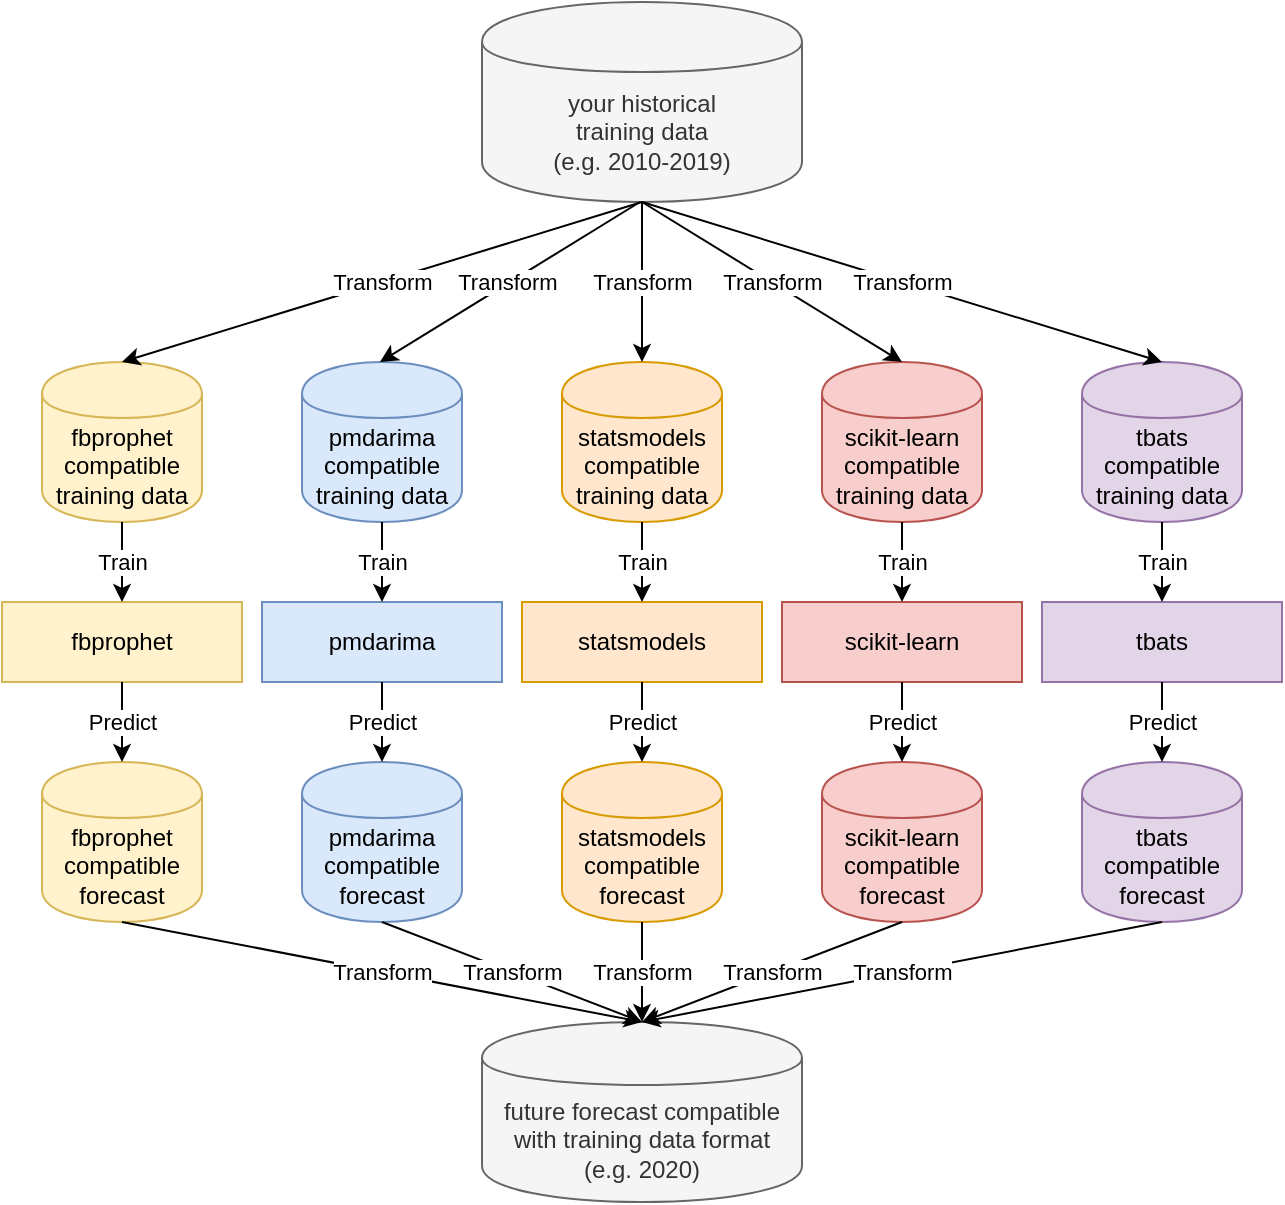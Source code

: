 <mxfile version="13.3.4"><diagram id="lLRrKO3BsOSVtCkT9k-j" name="Page-1"><mxGraphModel dx="1639" dy="876" grid="1" gridSize="10" guides="1" tooltips="1" connect="1" arrows="1" fold="1" page="1" pageScale="1" pageWidth="850" pageHeight="1100" math="0" shadow="0"><root><mxCell id="0"/><mxCell id="1" parent="0"/><mxCell id="tQzQsU_0AWP3bHPvB44o-1" value="fbprophet" style="rounded=0;whiteSpace=wrap;html=1;fillColor=#fff2cc;strokeColor=#d6b656;" vertex="1" parent="1"><mxGeometry x="110" y="370" width="120" height="40" as="geometry"/></mxCell><mxCell id="tQzQsU_0AWP3bHPvB44o-2" value="pmdarima" style="rounded=0;whiteSpace=wrap;html=1;fillColor=#dae8fc;strokeColor=#6c8ebf;" vertex="1" parent="1"><mxGeometry x="240" y="370" width="120" height="40" as="geometry"/></mxCell><mxCell id="tQzQsU_0AWP3bHPvB44o-3" value="statsmodels" style="rounded=0;whiteSpace=wrap;html=1;fillColor=#ffe6cc;strokeColor=#d79b00;" vertex="1" parent="1"><mxGeometry x="370" y="370" width="120" height="40" as="geometry"/></mxCell><mxCell id="tQzQsU_0AWP3bHPvB44o-4" value="scikit-learn" style="rounded=0;whiteSpace=wrap;html=1;fillColor=#f8cecc;strokeColor=#b85450;" vertex="1" parent="1"><mxGeometry x="500" y="370" width="120" height="40" as="geometry"/></mxCell><mxCell id="tQzQsU_0AWP3bHPvB44o-5" value="tbats" style="rounded=0;whiteSpace=wrap;html=1;fillColor=#e1d5e7;strokeColor=#9673a6;" vertex="1" parent="1"><mxGeometry x="630" y="370" width="120" height="40" as="geometry"/></mxCell><mxCell id="tQzQsU_0AWP3bHPvB44o-15" value="fbprophet compatible training data" style="shape=cylinder;whiteSpace=wrap;html=1;boundedLbl=1;backgroundOutline=1;fillColor=#fff2cc;strokeColor=#d6b656;" vertex="1" parent="1"><mxGeometry x="130" y="250" width="80" height="80" as="geometry"/></mxCell><mxCell id="tQzQsU_0AWP3bHPvB44o-16" value="pmdarima&lt;br&gt;compatible training data" style="shape=cylinder;whiteSpace=wrap;html=1;boundedLbl=1;backgroundOutline=1;fillColor=#dae8fc;strokeColor=#6c8ebf;" vertex="1" parent="1"><mxGeometry x="260" y="250" width="80" height="80" as="geometry"/></mxCell><mxCell id="tQzQsU_0AWP3bHPvB44o-17" value="statsmodels&lt;br&gt;compatible training data" style="shape=cylinder;whiteSpace=wrap;html=1;boundedLbl=1;backgroundOutline=1;fillColor=#ffe6cc;strokeColor=#d79b00;" vertex="1" parent="1"><mxGeometry x="390" y="250" width="80" height="80" as="geometry"/></mxCell><mxCell id="tQzQsU_0AWP3bHPvB44o-18" value="scikit-learn&lt;br&gt;compatible training data" style="shape=cylinder;whiteSpace=wrap;html=1;boundedLbl=1;backgroundOutline=1;fillColor=#f8cecc;strokeColor=#b85450;" vertex="1" parent="1"><mxGeometry x="520" y="250" width="80" height="80" as="geometry"/></mxCell><mxCell id="tQzQsU_0AWP3bHPvB44o-19" value="tbats&lt;br&gt;compatible training data" style="shape=cylinder;whiteSpace=wrap;html=1;boundedLbl=1;backgroundOutline=1;fillColor=#e1d5e7;strokeColor=#9673a6;" vertex="1" parent="1"><mxGeometry x="650" y="250" width="80" height="80" as="geometry"/></mxCell><mxCell id="tQzQsU_0AWP3bHPvB44o-21" value="your historical&lt;br&gt;training data &lt;br&gt;(e.g. 2010-2019)" style="shape=cylinder;whiteSpace=wrap;html=1;boundedLbl=1;backgroundOutline=1;fillColor=#f5f5f5;strokeColor=#666666;fontColor=#333333;" vertex="1" parent="1"><mxGeometry x="350" y="70" width="160" height="100" as="geometry"/></mxCell><mxCell id="tQzQsU_0AWP3bHPvB44o-22" value="Transform" style="endArrow=classic;html=1;exitX=0.5;exitY=1;exitDx=0;exitDy=0;entryX=0.5;entryY=0;entryDx=0;entryDy=0;" edge="1" parent="1" source="tQzQsU_0AWP3bHPvB44o-21" target="tQzQsU_0AWP3bHPvB44o-15"><mxGeometry width="50" height="50" relative="1" as="geometry"><mxPoint x="390" y="530" as="sourcePoint"/><mxPoint x="440" y="480" as="targetPoint"/></mxGeometry></mxCell><mxCell id="tQzQsU_0AWP3bHPvB44o-23" value="Transform&amp;nbsp;" style="endArrow=classic;html=1;entryX=0.5;entryY=0;entryDx=0;entryDy=0;" edge="1" parent="1"><mxGeometry width="50" height="50" relative="1" as="geometry"><mxPoint x="429" y="170" as="sourcePoint"/><mxPoint x="299" y="250" as="targetPoint"/></mxGeometry></mxCell><mxCell id="tQzQsU_0AWP3bHPvB44o-24" value="Transform" style="endArrow=classic;html=1;entryX=0.5;entryY=0;entryDx=0;entryDy=0;" edge="1" parent="1" target="tQzQsU_0AWP3bHPvB44o-17"><mxGeometry width="50" height="50" relative="1" as="geometry"><mxPoint x="430" y="170" as="sourcePoint"/><mxPoint x="310" y="260" as="targetPoint"/></mxGeometry></mxCell><mxCell id="tQzQsU_0AWP3bHPvB44o-25" value="Transform" style="endArrow=classic;html=1;entryX=0.5;entryY=0;entryDx=0;entryDy=0;" edge="1" parent="1" target="tQzQsU_0AWP3bHPvB44o-18"><mxGeometry width="50" height="50" relative="1" as="geometry"><mxPoint x="430" y="170" as="sourcePoint"/><mxPoint x="440" y="260" as="targetPoint"/></mxGeometry></mxCell><mxCell id="tQzQsU_0AWP3bHPvB44o-26" value="Transform" style="endArrow=classic;html=1;entryX=0.5;entryY=0;entryDx=0;entryDy=0;verticalAlign=middle;" edge="1" parent="1" target="tQzQsU_0AWP3bHPvB44o-19"><mxGeometry width="50" height="50" relative="1" as="geometry"><mxPoint x="430" y="170" as="sourcePoint"/><mxPoint x="570" y="260" as="targetPoint"/></mxGeometry></mxCell><mxCell id="tQzQsU_0AWP3bHPvB44o-39" value="Train" style="endArrow=classic;html=1;exitX=0.5;exitY=1;exitDx=0;exitDy=0;entryX=0.5;entryY=0;entryDx=0;entryDy=0;" edge="1" parent="1" source="tQzQsU_0AWP3bHPvB44o-15" target="tQzQsU_0AWP3bHPvB44o-1"><mxGeometry width="50" height="50" relative="1" as="geometry"><mxPoint x="440" y="180" as="sourcePoint"/><mxPoint x="180" y="260" as="targetPoint"/></mxGeometry></mxCell><mxCell id="tQzQsU_0AWP3bHPvB44o-40" value="Train" style="endArrow=classic;html=1;exitX=0.5;exitY=1;exitDx=0;exitDy=0;entryX=0.5;entryY=0;entryDx=0;entryDy=0;" edge="1" parent="1" source="tQzQsU_0AWP3bHPvB44o-16" target="tQzQsU_0AWP3bHPvB44o-2"><mxGeometry width="50" height="50" relative="1" as="geometry"><mxPoint x="180" y="340" as="sourcePoint"/><mxPoint x="190" y="380" as="targetPoint"/></mxGeometry></mxCell><mxCell id="tQzQsU_0AWP3bHPvB44o-41" value="Train" style="endArrow=classic;html=1;exitX=0.5;exitY=1;exitDx=0;exitDy=0;entryX=0.5;entryY=0;entryDx=0;entryDy=0;" edge="1" parent="1" source="tQzQsU_0AWP3bHPvB44o-17" target="tQzQsU_0AWP3bHPvB44o-3"><mxGeometry width="50" height="50" relative="1" as="geometry"><mxPoint x="310" y="340" as="sourcePoint"/><mxPoint x="310" y="380" as="targetPoint"/></mxGeometry></mxCell><mxCell id="tQzQsU_0AWP3bHPvB44o-42" value="Train" style="endArrow=classic;html=1;entryX=0.5;entryY=0;entryDx=0;entryDy=0;exitX=0.5;exitY=1;exitDx=0;exitDy=0;" edge="1" parent="1" source="tQzQsU_0AWP3bHPvB44o-18" target="tQzQsU_0AWP3bHPvB44o-4"><mxGeometry width="50" height="50" relative="1" as="geometry"><mxPoint x="560" y="340" as="sourcePoint"/><mxPoint x="440" y="380" as="targetPoint"/></mxGeometry></mxCell><mxCell id="tQzQsU_0AWP3bHPvB44o-43" value="Train" style="endArrow=classic;html=1;entryX=0.5;entryY=0;entryDx=0;entryDy=0;exitX=0.5;exitY=1;exitDx=0;exitDy=0;" edge="1" parent="1" source="tQzQsU_0AWP3bHPvB44o-19" target="tQzQsU_0AWP3bHPvB44o-5"><mxGeometry width="50" height="50" relative="1" as="geometry"><mxPoint x="570" y="340" as="sourcePoint"/><mxPoint x="570" y="380" as="targetPoint"/></mxGeometry></mxCell><mxCell id="tQzQsU_0AWP3bHPvB44o-44" value="fbprophet compatible forecast" style="shape=cylinder;whiteSpace=wrap;html=1;boundedLbl=1;backgroundOutline=1;fillColor=#fff2cc;strokeColor=#d6b656;" vertex="1" parent="1"><mxGeometry x="130" y="450" width="80" height="80" as="geometry"/></mxCell><mxCell id="tQzQsU_0AWP3bHPvB44o-45" value="pmdarima&lt;br&gt;compatible forecast" style="shape=cylinder;whiteSpace=wrap;html=1;boundedLbl=1;backgroundOutline=1;fillColor=#dae8fc;strokeColor=#6c8ebf;" vertex="1" parent="1"><mxGeometry x="260" y="450" width="80" height="80" as="geometry"/></mxCell><mxCell id="tQzQsU_0AWP3bHPvB44o-46" value="statsmodels&lt;br&gt;compatible forecast" style="shape=cylinder;whiteSpace=wrap;html=1;boundedLbl=1;backgroundOutline=1;fillColor=#ffe6cc;strokeColor=#d79b00;" vertex="1" parent="1"><mxGeometry x="390" y="450" width="80" height="80" as="geometry"/></mxCell><mxCell id="tQzQsU_0AWP3bHPvB44o-47" value="scikit-learn&lt;br&gt;compatible forecast" style="shape=cylinder;whiteSpace=wrap;html=1;boundedLbl=1;backgroundOutline=1;fillColor=#f8cecc;strokeColor=#b85450;" vertex="1" parent="1"><mxGeometry x="520" y="450" width="80" height="80" as="geometry"/></mxCell><mxCell id="tQzQsU_0AWP3bHPvB44o-49" value="tbats&lt;br&gt;compatible forecast" style="shape=cylinder;whiteSpace=wrap;html=1;boundedLbl=1;backgroundOutline=1;fillColor=#e1d5e7;strokeColor=#9673a6;" vertex="1" parent="1"><mxGeometry x="650" y="450" width="80" height="80" as="geometry"/></mxCell><mxCell id="tQzQsU_0AWP3bHPvB44o-50" value="Predict" style="endArrow=classic;html=1;exitX=0.5;exitY=1;exitDx=0;exitDy=0;entryX=0.5;entryY=0;entryDx=0;entryDy=0;" edge="1" parent="1" source="tQzQsU_0AWP3bHPvB44o-1" target="tQzQsU_0AWP3bHPvB44o-44"><mxGeometry width="50" height="50" relative="1" as="geometry"><mxPoint x="180" y="340" as="sourcePoint"/><mxPoint x="180" y="380" as="targetPoint"/></mxGeometry></mxCell><mxCell id="tQzQsU_0AWP3bHPvB44o-51" value="Predict" style="endArrow=classic;html=1;exitX=0.5;exitY=1;exitDx=0;exitDy=0;entryX=0.5;entryY=0;entryDx=0;entryDy=0;" edge="1" parent="1" source="tQzQsU_0AWP3bHPvB44o-2" target="tQzQsU_0AWP3bHPvB44o-45"><mxGeometry width="50" height="50" relative="1" as="geometry"><mxPoint x="180" y="420" as="sourcePoint"/><mxPoint x="180" y="460" as="targetPoint"/></mxGeometry></mxCell><mxCell id="tQzQsU_0AWP3bHPvB44o-52" value="Predict" style="endArrow=classic;html=1;exitX=0.5;exitY=1;exitDx=0;exitDy=0;entryX=0.5;entryY=0;entryDx=0;entryDy=0;" edge="1" parent="1" source="tQzQsU_0AWP3bHPvB44o-3" target="tQzQsU_0AWP3bHPvB44o-46"><mxGeometry width="50" height="50" relative="1" as="geometry"><mxPoint x="310" y="420" as="sourcePoint"/><mxPoint x="310" y="460" as="targetPoint"/></mxGeometry></mxCell><mxCell id="tQzQsU_0AWP3bHPvB44o-53" value="Predict" style="endArrow=classic;html=1;exitX=0.5;exitY=1;exitDx=0;exitDy=0;entryX=0.5;entryY=0;entryDx=0;entryDy=0;" edge="1" parent="1" source="tQzQsU_0AWP3bHPvB44o-4" target="tQzQsU_0AWP3bHPvB44o-47"><mxGeometry width="50" height="50" relative="1" as="geometry"><mxPoint x="440" y="420" as="sourcePoint"/><mxPoint x="440" y="460" as="targetPoint"/></mxGeometry></mxCell><mxCell id="tQzQsU_0AWP3bHPvB44o-54" value="Predict" style="endArrow=classic;html=1;exitX=0.5;exitY=1;exitDx=0;exitDy=0;entryX=0.5;entryY=0;entryDx=0;entryDy=0;" edge="1" parent="1" source="tQzQsU_0AWP3bHPvB44o-5" target="tQzQsU_0AWP3bHPvB44o-49"><mxGeometry width="50" height="50" relative="1" as="geometry"><mxPoint x="570" y="420" as="sourcePoint"/><mxPoint x="570" y="460" as="targetPoint"/></mxGeometry></mxCell><mxCell id="tQzQsU_0AWP3bHPvB44o-56" value="future forecast compatible with training data format&lt;br&gt;(e.g. 2020)" style="shape=cylinder;whiteSpace=wrap;html=1;boundedLbl=1;backgroundOutline=1;fillColor=#f5f5f5;strokeColor=#666666;fontColor=#333333;" vertex="1" parent="1"><mxGeometry x="350" y="580" width="160" height="90" as="geometry"/></mxCell><mxCell id="tQzQsU_0AWP3bHPvB44o-57" value="Transform" style="endArrow=classic;html=1;exitX=0.5;exitY=1;exitDx=0;exitDy=0;entryX=0.5;entryY=0;entryDx=0;entryDy=0;" edge="1" parent="1" source="tQzQsU_0AWP3bHPvB44o-44" target="tQzQsU_0AWP3bHPvB44o-56"><mxGeometry width="50" height="50" relative="1" as="geometry"><mxPoint x="330" y="560" as="sourcePoint"/><mxPoint x="70" y="640" as="targetPoint"/></mxGeometry></mxCell><mxCell id="tQzQsU_0AWP3bHPvB44o-58" value="Transform" style="endArrow=classic;html=1;exitX=0.5;exitY=1;exitDx=0;exitDy=0;entryX=0.5;entryY=0;entryDx=0;entryDy=0;" edge="1" parent="1" source="tQzQsU_0AWP3bHPvB44o-45" target="tQzQsU_0AWP3bHPvB44o-56"><mxGeometry width="50" height="50" relative="1" as="geometry"><mxPoint x="180" y="540" as="sourcePoint"/><mxPoint x="445" y="580" as="targetPoint"/></mxGeometry></mxCell><mxCell id="tQzQsU_0AWP3bHPvB44o-59" value="Transform" style="endArrow=classic;html=1;exitX=0.5;exitY=1;exitDx=0;exitDy=0;entryX=0.5;entryY=0;entryDx=0;entryDy=0;" edge="1" parent="1" source="tQzQsU_0AWP3bHPvB44o-46" target="tQzQsU_0AWP3bHPvB44o-56"><mxGeometry width="50" height="50" relative="1" as="geometry"><mxPoint x="310" y="540" as="sourcePoint"/><mxPoint x="445" y="580" as="targetPoint"/></mxGeometry></mxCell><mxCell id="tQzQsU_0AWP3bHPvB44o-60" value="Transform" style="endArrow=classic;html=1;exitX=0.5;exitY=1;exitDx=0;exitDy=0;entryX=0.5;entryY=0;entryDx=0;entryDy=0;" edge="1" parent="1" source="tQzQsU_0AWP3bHPvB44o-47" target="tQzQsU_0AWP3bHPvB44o-56"><mxGeometry width="50" height="50" relative="1" as="geometry"><mxPoint x="440" y="540" as="sourcePoint"/><mxPoint x="445" y="580" as="targetPoint"/></mxGeometry></mxCell><mxCell id="tQzQsU_0AWP3bHPvB44o-61" value="Transform" style="endArrow=classic;html=1;exitX=0.5;exitY=1;exitDx=0;exitDy=0;entryX=0.5;entryY=0;entryDx=0;entryDy=0;" edge="1" parent="1" source="tQzQsU_0AWP3bHPvB44o-49" target="tQzQsU_0AWP3bHPvB44o-56"><mxGeometry width="50" height="50" relative="1" as="geometry"><mxPoint x="570" y="540" as="sourcePoint"/><mxPoint x="440" y="570" as="targetPoint"/></mxGeometry></mxCell></root></mxGraphModel></diagram></mxfile>

